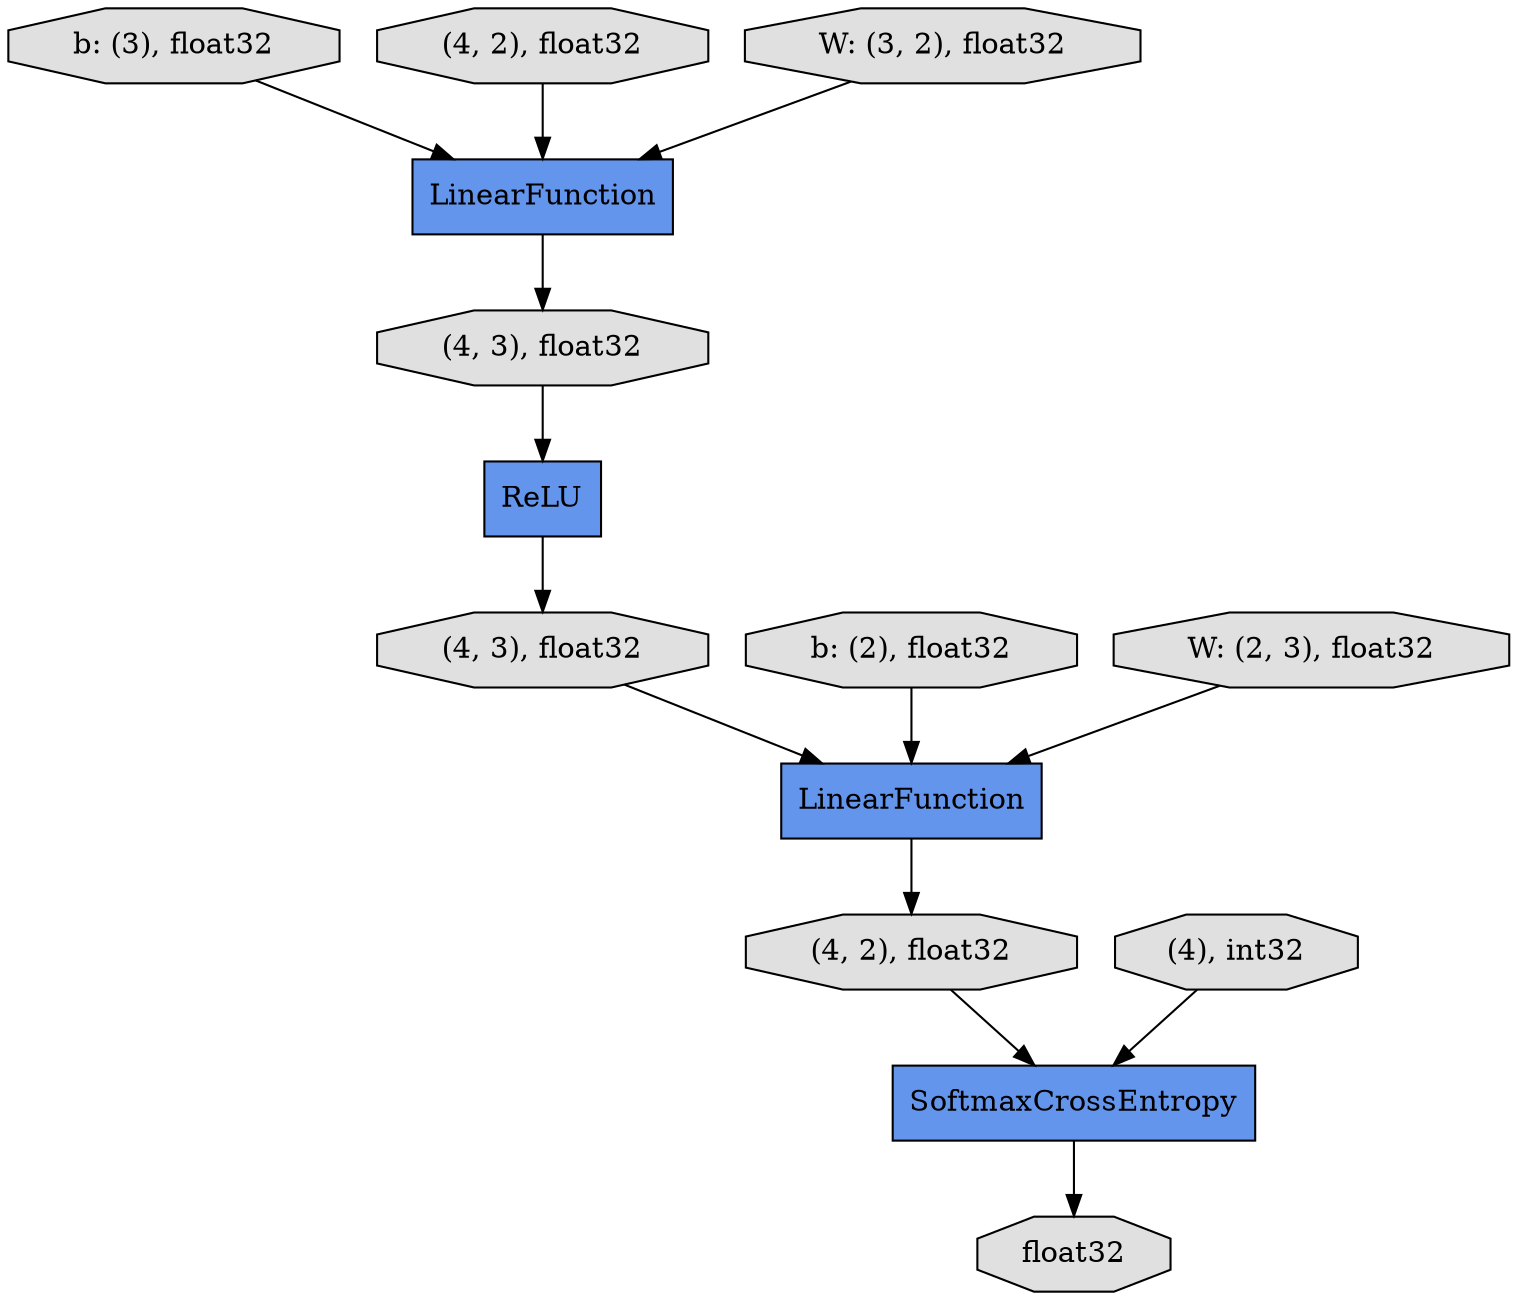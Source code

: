 digraph graphname{rankdir=TB;4882313232 [label="b: (3), float32",shape="octagon",fillcolor="#E0E0E0",style="filled"];4882228176 [label="(4, 3), float32",shape="octagon",fillcolor="#E0E0E0",style="filled"];4891202128 [label="LinearFunction",shape="record",fillcolor="#6495ED",style="filled"];4881857104 [label="SoftmaxCrossEntropy",shape="record",fillcolor="#6495ED",style="filled"];4882127952 [label="b: (2), float32",shape="octagon",fillcolor="#E0E0E0",style="filled"];4882132112 [label="(4, 2), float32",shape="octagon",fillcolor="#E0E0E0",style="filled"];4882381456 [label="W: (2, 3), float32",shape="octagon",fillcolor="#E0E0E0",style="filled"];4891731152 [label="float32",shape="octagon",fillcolor="#E0E0E0",style="filled"];4882227088 [label="ReLU",shape="record",fillcolor="#6495ED",style="filled"];4891736016 [label="(4, 2), float32",shape="octagon",fillcolor="#E0E0E0",style="filled"];4891211984 [label="W: (3, 2), float32",shape="octagon",fillcolor="#E0E0E0",style="filled"];4882381648 [label="LinearFunction",shape="record",fillcolor="#6495ED",style="filled"];4415861136 [label="(4, 3), float32",shape="octagon",fillcolor="#E0E0E0",style="filled"];4891731408 [label="(4), int32",shape="octagon",fillcolor="#E0E0E0",style="filled"];4891736016 -> 4882381648;4891202128 -> 4882132112;4415861136 -> 4891202128;4891731408 -> 4881857104;4882381456 -> 4891202128;4882127952 -> 4891202128;4882132112 -> 4881857104;4882227088 -> 4415861136;4891211984 -> 4882381648;4882228176 -> 4882227088;4882313232 -> 4882381648;4881857104 -> 4891731152;4882381648 -> 4882228176;}